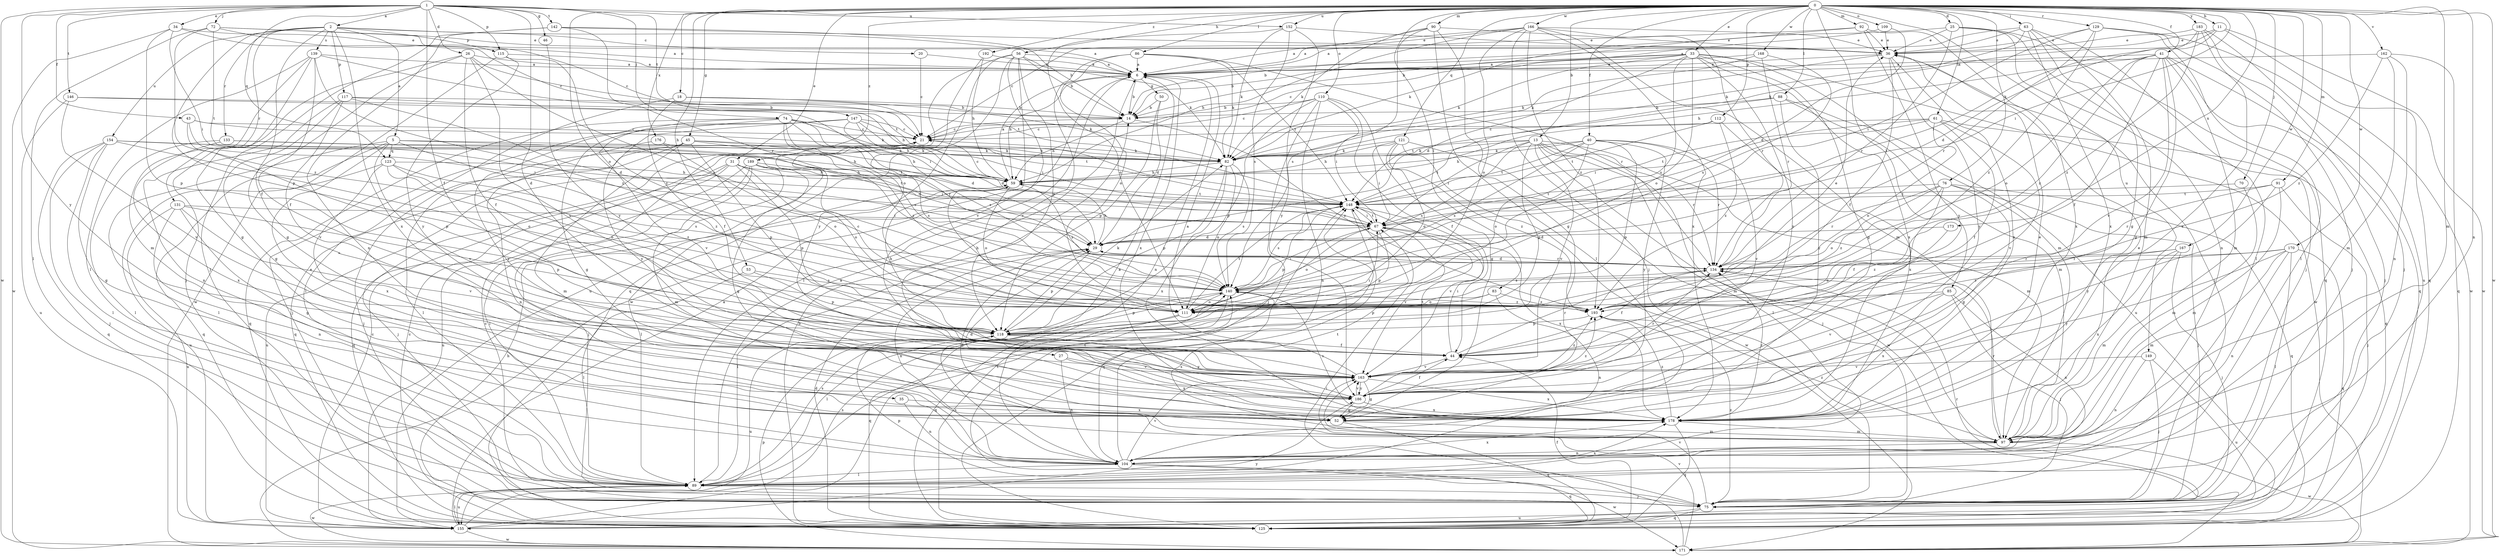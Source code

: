strict digraph  {
0;
1;
2;
5;
6;
11;
13;
14;
18;
20;
21;
25;
26;
27;
29;
31;
33;
34;
35;
36;
40;
41;
43;
44;
45;
46;
50;
52;
53;
56;
59;
61;
63;
67;
70;
72;
74;
75;
76;
82;
83;
85;
86;
88;
89;
90;
91;
92;
97;
104;
109;
110;
111;
112;
115;
117;
118;
121;
123;
125;
129;
131;
133;
134;
139;
140;
142;
146;
147;
148;
149;
152;
154;
155;
162;
163;
166;
167;
168;
170;
171;
173;
176;
178;
183;
186;
189;
192;
193;
0 -> 11  [label=b];
0 -> 13  [label=b];
0 -> 18  [label=c];
0 -> 25  [label=d];
0 -> 31  [label=e];
0 -> 33  [label=e];
0 -> 40  [label=f];
0 -> 41  [label=f];
0 -> 45  [label=g];
0 -> 53  [label=h];
0 -> 56  [label=h];
0 -> 61  [label=i];
0 -> 63  [label=i];
0 -> 67  [label=i];
0 -> 70  [label=j];
0 -> 76  [label=k];
0 -> 83  [label=l];
0 -> 85  [label=l];
0 -> 86  [label=l];
0 -> 88  [label=l];
0 -> 90  [label=m];
0 -> 91  [label=m];
0 -> 92  [label=m];
0 -> 97  [label=m];
0 -> 104  [label=n];
0 -> 109  [label=o];
0 -> 110  [label=o];
0 -> 111  [label=o];
0 -> 112  [label=p];
0 -> 121  [label=q];
0 -> 129  [label=r];
0 -> 149  [label=u];
0 -> 152  [label=u];
0 -> 162  [label=v];
0 -> 166  [label=w];
0 -> 167  [label=w];
0 -> 168  [label=w];
0 -> 170  [label=w];
0 -> 171  [label=w];
0 -> 173  [label=x];
0 -> 176  [label=x];
0 -> 183  [label=y];
0 -> 189  [label=z];
0 -> 192  [label=z];
1 -> 2  [label=a];
1 -> 26  [label=d];
1 -> 27  [label=d];
1 -> 34  [label=e];
1 -> 43  [label=f];
1 -> 44  [label=f];
1 -> 46  [label=g];
1 -> 72  [label=j];
1 -> 74  [label=j];
1 -> 115  [label=p];
1 -> 123  [label=q];
1 -> 142  [label=t];
1 -> 146  [label=t];
1 -> 147  [label=t];
1 -> 152  [label=u];
1 -> 171  [label=w];
1 -> 186  [label=y];
2 -> 5  [label=a];
2 -> 6  [label=a];
2 -> 20  [label=c];
2 -> 44  [label=f];
2 -> 115  [label=p];
2 -> 117  [label=p];
2 -> 118  [label=p];
2 -> 131  [label=r];
2 -> 133  [label=r];
2 -> 139  [label=s];
2 -> 154  [label=u];
2 -> 178  [label=x];
5 -> 29  [label=d];
5 -> 35  [label=e];
5 -> 82  [label=k];
5 -> 89  [label=l];
5 -> 123  [label=q];
5 -> 125  [label=q];
5 -> 163  [label=v];
5 -> 193  [label=z];
6 -> 14  [label=b];
6 -> 50  [label=g];
6 -> 59  [label=h];
6 -> 89  [label=l];
6 -> 104  [label=n];
6 -> 178  [label=x];
11 -> 36  [label=e];
11 -> 67  [label=i];
11 -> 82  [label=k];
11 -> 125  [label=q];
11 -> 171  [label=w];
13 -> 67  [label=i];
13 -> 75  [label=j];
13 -> 82  [label=k];
13 -> 89  [label=l];
13 -> 97  [label=m];
13 -> 118  [label=p];
13 -> 134  [label=r];
13 -> 140  [label=s];
13 -> 148  [label=t];
13 -> 163  [label=v];
13 -> 171  [label=w];
14 -> 21  [label=c];
14 -> 59  [label=h];
14 -> 193  [label=z];
18 -> 14  [label=b];
18 -> 44  [label=f];
18 -> 82  [label=k];
18 -> 89  [label=l];
20 -> 6  [label=a];
20 -> 21  [label=c];
21 -> 82  [label=k];
25 -> 14  [label=b];
25 -> 36  [label=e];
25 -> 75  [label=j];
25 -> 104  [label=n];
25 -> 125  [label=q];
25 -> 134  [label=r];
26 -> 6  [label=a];
26 -> 44  [label=f];
26 -> 52  [label=g];
26 -> 75  [label=j];
26 -> 140  [label=s];
26 -> 148  [label=t];
26 -> 163  [label=v];
27 -> 104  [label=n];
27 -> 163  [label=v];
27 -> 178  [label=x];
29 -> 59  [label=h];
29 -> 89  [label=l];
29 -> 104  [label=n];
29 -> 118  [label=p];
29 -> 134  [label=r];
31 -> 59  [label=h];
31 -> 75  [label=j];
31 -> 111  [label=o];
31 -> 118  [label=p];
31 -> 125  [label=q];
31 -> 148  [label=t];
31 -> 155  [label=u];
33 -> 6  [label=a];
33 -> 14  [label=b];
33 -> 21  [label=c];
33 -> 29  [label=d];
33 -> 52  [label=g];
33 -> 82  [label=k];
33 -> 97  [label=m];
33 -> 111  [label=o];
33 -> 140  [label=s];
33 -> 171  [label=w];
33 -> 178  [label=x];
33 -> 186  [label=y];
34 -> 21  [label=c];
34 -> 36  [label=e];
34 -> 67  [label=i];
34 -> 118  [label=p];
34 -> 171  [label=w];
35 -> 104  [label=n];
35 -> 178  [label=x];
36 -> 6  [label=a];
36 -> 44  [label=f];
36 -> 75  [label=j];
36 -> 82  [label=k];
36 -> 178  [label=x];
36 -> 186  [label=y];
40 -> 59  [label=h];
40 -> 82  [label=k];
40 -> 111  [label=o];
40 -> 118  [label=p];
40 -> 134  [label=r];
40 -> 140  [label=s];
40 -> 148  [label=t];
40 -> 163  [label=v];
40 -> 186  [label=y];
41 -> 6  [label=a];
41 -> 44  [label=f];
41 -> 52  [label=g];
41 -> 59  [label=h];
41 -> 75  [label=j];
41 -> 97  [label=m];
41 -> 111  [label=o];
41 -> 125  [label=q];
41 -> 163  [label=v];
41 -> 193  [label=z];
43 -> 21  [label=c];
43 -> 67  [label=i];
43 -> 82  [label=k];
43 -> 118  [label=p];
44 -> 67  [label=i];
44 -> 134  [label=r];
44 -> 163  [label=v];
45 -> 59  [label=h];
45 -> 75  [label=j];
45 -> 82  [label=k];
45 -> 89  [label=l];
45 -> 97  [label=m];
45 -> 118  [label=p];
45 -> 125  [label=q];
45 -> 140  [label=s];
46 -> 186  [label=y];
50 -> 14  [label=b];
50 -> 29  [label=d];
50 -> 118  [label=p];
52 -> 97  [label=m];
52 -> 125  [label=q];
53 -> 89  [label=l];
53 -> 118  [label=p];
53 -> 140  [label=s];
56 -> 6  [label=a];
56 -> 14  [label=b];
56 -> 82  [label=k];
56 -> 118  [label=p];
56 -> 125  [label=q];
56 -> 155  [label=u];
56 -> 163  [label=v];
56 -> 171  [label=w];
56 -> 186  [label=y];
59 -> 6  [label=a];
59 -> 21  [label=c];
59 -> 89  [label=l];
59 -> 111  [label=o];
59 -> 140  [label=s];
59 -> 148  [label=t];
61 -> 21  [label=c];
61 -> 44  [label=f];
61 -> 67  [label=i];
61 -> 111  [label=o];
61 -> 125  [label=q];
61 -> 148  [label=t];
61 -> 163  [label=v];
63 -> 6  [label=a];
63 -> 36  [label=e];
63 -> 52  [label=g];
63 -> 82  [label=k];
63 -> 89  [label=l];
63 -> 97  [label=m];
63 -> 178  [label=x];
67 -> 29  [label=d];
67 -> 111  [label=o];
67 -> 118  [label=p];
67 -> 148  [label=t];
67 -> 163  [label=v];
67 -> 178  [label=x];
70 -> 97  [label=m];
70 -> 148  [label=t];
72 -> 6  [label=a];
72 -> 21  [label=c];
72 -> 36  [label=e];
72 -> 89  [label=l];
72 -> 148  [label=t];
72 -> 193  [label=z];
74 -> 21  [label=c];
74 -> 29  [label=d];
74 -> 59  [label=h];
74 -> 125  [label=q];
74 -> 134  [label=r];
74 -> 140  [label=s];
74 -> 163  [label=v];
74 -> 186  [label=y];
74 -> 193  [label=z];
75 -> 21  [label=c];
75 -> 118  [label=p];
75 -> 125  [label=q];
75 -> 155  [label=u];
75 -> 163  [label=v];
75 -> 193  [label=z];
76 -> 44  [label=f];
76 -> 52  [label=g];
76 -> 75  [label=j];
76 -> 111  [label=o];
76 -> 125  [label=q];
76 -> 134  [label=r];
76 -> 148  [label=t];
76 -> 193  [label=z];
82 -> 59  [label=h];
82 -> 111  [label=o];
82 -> 118  [label=p];
82 -> 140  [label=s];
82 -> 178  [label=x];
83 -> 104  [label=n];
83 -> 111  [label=o];
83 -> 118  [label=p];
83 -> 193  [label=z];
85 -> 75  [label=j];
85 -> 104  [label=n];
85 -> 111  [label=o];
85 -> 163  [label=v];
85 -> 178  [label=x];
86 -> 6  [label=a];
86 -> 82  [label=k];
86 -> 111  [label=o];
86 -> 134  [label=r];
86 -> 148  [label=t];
86 -> 163  [label=v];
88 -> 14  [label=b];
88 -> 97  [label=m];
88 -> 148  [label=t];
88 -> 155  [label=u];
88 -> 186  [label=y];
89 -> 6  [label=a];
89 -> 75  [label=j];
89 -> 140  [label=s];
89 -> 148  [label=t];
89 -> 155  [label=u];
89 -> 171  [label=w];
89 -> 178  [label=x];
90 -> 6  [label=a];
90 -> 36  [label=e];
90 -> 52  [label=g];
90 -> 82  [label=k];
90 -> 89  [label=l];
90 -> 140  [label=s];
91 -> 75  [label=j];
91 -> 97  [label=m];
91 -> 134  [label=r];
91 -> 148  [label=t];
91 -> 186  [label=y];
92 -> 6  [label=a];
92 -> 36  [label=e];
92 -> 82  [label=k];
92 -> 178  [label=x];
92 -> 186  [label=y];
97 -> 29  [label=d];
97 -> 36  [label=e];
97 -> 104  [label=n];
97 -> 134  [label=r];
97 -> 140  [label=s];
97 -> 171  [label=w];
97 -> 193  [label=z];
104 -> 6  [label=a];
104 -> 89  [label=l];
104 -> 125  [label=q];
104 -> 148  [label=t];
104 -> 163  [label=v];
104 -> 171  [label=w];
104 -> 178  [label=x];
109 -> 14  [label=b];
109 -> 29  [label=d];
109 -> 36  [label=e];
110 -> 14  [label=b];
110 -> 21  [label=c];
110 -> 44  [label=f];
110 -> 52  [label=g];
110 -> 67  [label=i];
110 -> 75  [label=j];
110 -> 104  [label=n];
110 -> 118  [label=p];
111 -> 21  [label=c];
111 -> 59  [label=h];
111 -> 89  [label=l];
111 -> 125  [label=q];
111 -> 148  [label=t];
112 -> 21  [label=c];
112 -> 148  [label=t];
112 -> 178  [label=x];
112 -> 193  [label=z];
115 -> 6  [label=a];
115 -> 171  [label=w];
115 -> 186  [label=y];
115 -> 193  [label=z];
117 -> 14  [label=b];
117 -> 29  [label=d];
117 -> 52  [label=g];
117 -> 67  [label=i];
117 -> 104  [label=n];
117 -> 163  [label=v];
118 -> 44  [label=f];
118 -> 59  [label=h];
118 -> 67  [label=i];
118 -> 82  [label=k];
118 -> 155  [label=u];
118 -> 186  [label=y];
121 -> 59  [label=h];
121 -> 67  [label=i];
121 -> 82  [label=k];
121 -> 97  [label=m];
121 -> 111  [label=o];
121 -> 171  [label=w];
121 -> 193  [label=z];
123 -> 59  [label=h];
123 -> 111  [label=o];
123 -> 140  [label=s];
123 -> 155  [label=u];
123 -> 178  [label=x];
123 -> 193  [label=z];
125 -> 14  [label=b];
125 -> 21  [label=c];
125 -> 29  [label=d];
125 -> 44  [label=f];
125 -> 59  [label=h];
125 -> 140  [label=s];
129 -> 36  [label=e];
129 -> 67  [label=i];
129 -> 75  [label=j];
129 -> 89  [label=l];
129 -> 134  [label=r];
129 -> 171  [label=w];
129 -> 193  [label=z];
131 -> 52  [label=g];
131 -> 67  [label=i];
131 -> 104  [label=n];
131 -> 118  [label=p];
131 -> 155  [label=u];
131 -> 163  [label=v];
133 -> 82  [label=k];
133 -> 89  [label=l];
133 -> 148  [label=t];
133 -> 178  [label=x];
134 -> 29  [label=d];
134 -> 44  [label=f];
134 -> 140  [label=s];
139 -> 6  [label=a];
139 -> 44  [label=f];
139 -> 52  [label=g];
139 -> 89  [label=l];
139 -> 97  [label=m];
139 -> 148  [label=t];
139 -> 193  [label=z];
140 -> 67  [label=i];
140 -> 111  [label=o];
140 -> 118  [label=p];
140 -> 125  [label=q];
140 -> 193  [label=z];
142 -> 14  [label=b];
142 -> 36  [label=e];
142 -> 75  [label=j];
142 -> 104  [label=n];
142 -> 134  [label=r];
146 -> 14  [label=b];
146 -> 59  [label=h];
146 -> 155  [label=u];
146 -> 163  [label=v];
147 -> 21  [label=c];
147 -> 29  [label=d];
147 -> 52  [label=g];
147 -> 67  [label=i];
147 -> 75  [label=j];
147 -> 140  [label=s];
147 -> 148  [label=t];
147 -> 186  [label=y];
148 -> 67  [label=i];
148 -> 118  [label=p];
148 -> 125  [label=q];
148 -> 140  [label=s];
148 -> 163  [label=v];
149 -> 75  [label=j];
149 -> 104  [label=n];
149 -> 155  [label=u];
149 -> 163  [label=v];
152 -> 36  [label=e];
152 -> 82  [label=k];
152 -> 111  [label=o];
152 -> 140  [label=s];
152 -> 186  [label=y];
154 -> 52  [label=g];
154 -> 59  [label=h];
154 -> 75  [label=j];
154 -> 82  [label=k];
154 -> 89  [label=l];
154 -> 111  [label=o];
154 -> 125  [label=q];
155 -> 6  [label=a];
155 -> 21  [label=c];
155 -> 89  [label=l];
155 -> 134  [label=r];
155 -> 140  [label=s];
155 -> 148  [label=t];
155 -> 171  [label=w];
155 -> 186  [label=y];
162 -> 6  [label=a];
162 -> 97  [label=m];
162 -> 104  [label=n];
162 -> 125  [label=q];
162 -> 193  [label=z];
163 -> 6  [label=a];
163 -> 52  [label=g];
163 -> 134  [label=r];
163 -> 178  [label=x];
163 -> 186  [label=y];
163 -> 193  [label=z];
166 -> 6  [label=a];
166 -> 21  [label=c];
166 -> 36  [label=e];
166 -> 59  [label=h];
166 -> 75  [label=j];
166 -> 97  [label=m];
166 -> 111  [label=o];
166 -> 134  [label=r];
166 -> 178  [label=x];
166 -> 193  [label=z];
167 -> 75  [label=j];
167 -> 97  [label=m];
167 -> 134  [label=r];
167 -> 178  [label=x];
167 -> 193  [label=z];
168 -> 6  [label=a];
168 -> 82  [label=k];
168 -> 134  [label=r];
168 -> 140  [label=s];
170 -> 89  [label=l];
170 -> 97  [label=m];
170 -> 104  [label=n];
170 -> 111  [label=o];
170 -> 125  [label=q];
170 -> 134  [label=r];
170 -> 186  [label=y];
171 -> 67  [label=i];
171 -> 118  [label=p];
171 -> 163  [label=v];
173 -> 29  [label=d];
173 -> 193  [label=z];
176 -> 82  [label=k];
176 -> 104  [label=n];
176 -> 111  [label=o];
178 -> 29  [label=d];
178 -> 36  [label=e];
178 -> 97  [label=m];
178 -> 125  [label=q];
178 -> 134  [label=r];
178 -> 140  [label=s];
178 -> 193  [label=z];
183 -> 29  [label=d];
183 -> 36  [label=e];
183 -> 75  [label=j];
183 -> 155  [label=u];
183 -> 178  [label=x];
183 -> 193  [label=z];
186 -> 44  [label=f];
186 -> 52  [label=g];
186 -> 148  [label=t];
186 -> 163  [label=v];
186 -> 178  [label=x];
186 -> 193  [label=z];
189 -> 52  [label=g];
189 -> 59  [label=h];
189 -> 67  [label=i];
189 -> 75  [label=j];
189 -> 89  [label=l];
189 -> 97  [label=m];
189 -> 155  [label=u];
192 -> 6  [label=a];
192 -> 59  [label=h];
192 -> 111  [label=o];
193 -> 36  [label=e];
193 -> 118  [label=p];
}
